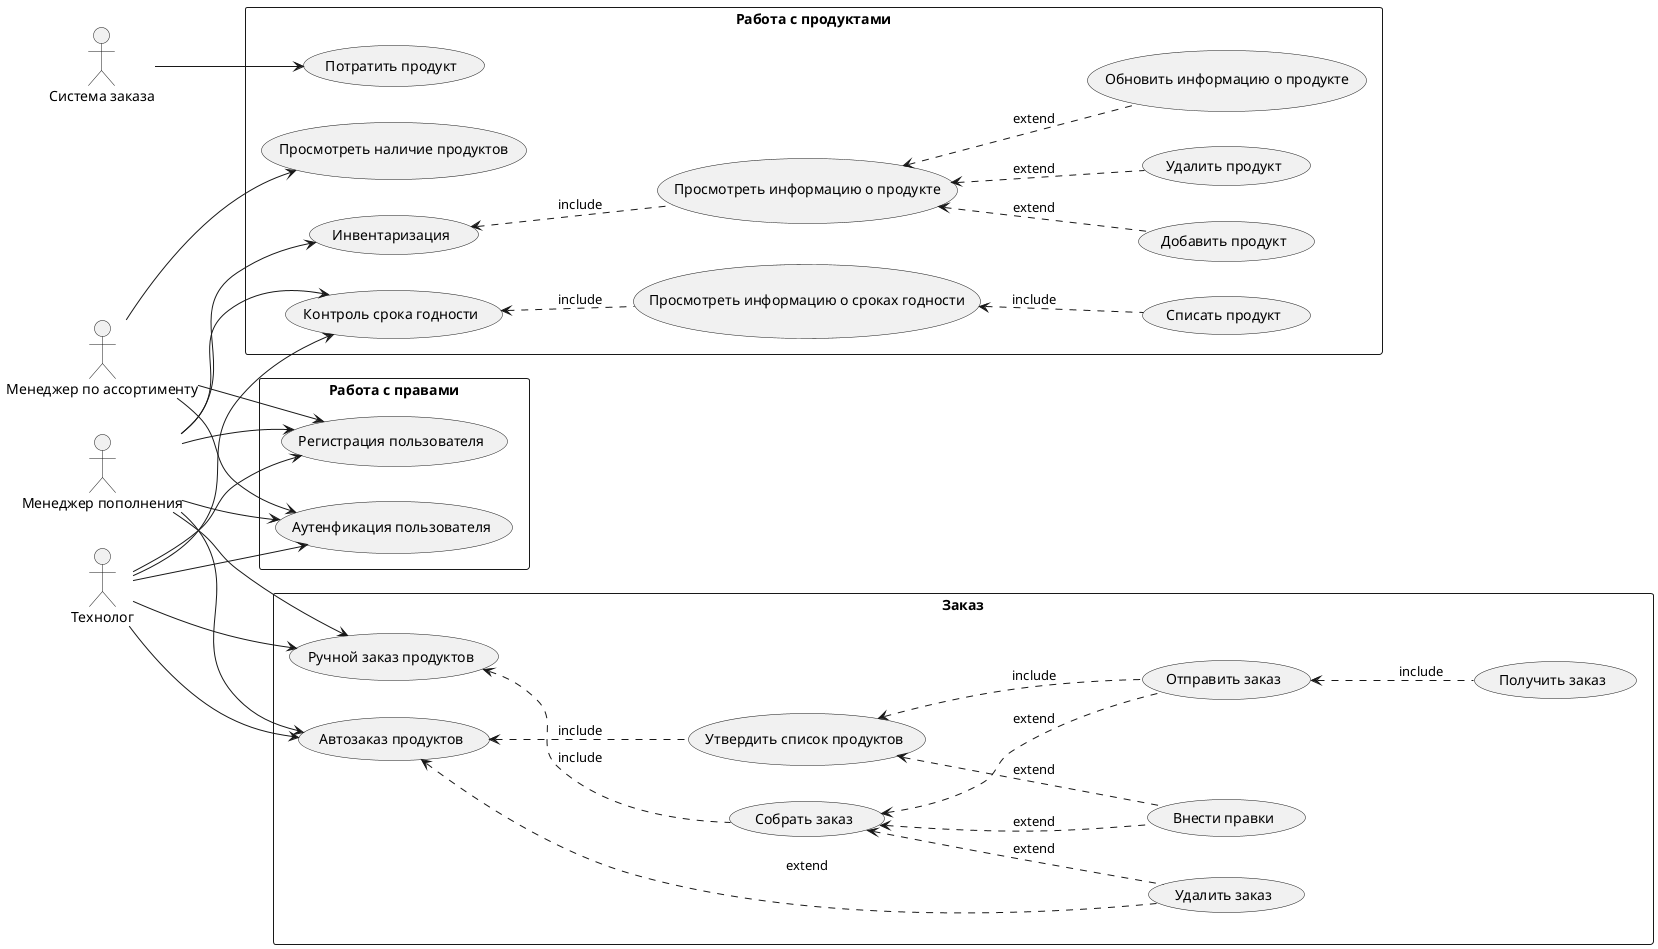 @startuml
left to right direction

actor "Менеджер по ассортименту" as MS
actor "Менеджер пополнения" as MP
actor Технолог as T
actor "Система заказа" as R
rectangle Заказ {

usecase "Автозаказ продуктов" as AP
usecase "Утвердить список продуктов" as AP0

usecase "Внести правки" as AP1
usecase "Удалить заказ" as AP2
usecase "Отправить заказ" as AP3
usecase "Получить заказ" as AP4


usecase "Ручной заказ продуктов" as RZ
usecase "Собрать заказ" as RZ1


}
rectangle "Работа с продуктами"  {
usecase "Просмотреть наличие продуктов" as PP


usecase "Контроль срока годности" as KS
usecase "Просмотреть информацию о сроках годности" as KS1
usecase "Списать продукт" as KS2
usecase "Потратить продукт" as KS3


usecase "Инвентаризация" as UC1
usecase "Добавить продукт" as UC2
usecase "Удалить продукт" as UC3
usecase "Обновить информацию о продукте" as UC4
usecase "Просмотреть информацию о продукте" as UC6
}

rectangle "Работа с правами"  {
usecase "Регистрация пользователя" as UR1
usecase "Аутенфикация пользователя" as UR2
}

MS-->PP
MS-->UR1
MS-->UR2



T-->AP
T-->RZ
T-->UR1
T-->UR2
T-->KS

MP-->AP
MP-->KS 
R-->KS3
MP-->UC1
MP-->RZ
MP-->UR1
MP-->UR2

AP<--AP0 #line.dashed; :include
AP<--AP2 #line.dashed; :extend
AP0<--AP1 #line.dashed; :extend
AP0<--AP3 #line.dashed; :include
AP3<--AP4 #line.dashed; :include


KS<--KS1#line.dashed; :include 
KS1<--KS2#line.dashed; :include


UC1<--UC6 #line.dashed; :include 
UC6<--UC4 #line.dashed; :extend
UC6<--UC2#line.dashed; :extend
UC6<--UC3#line.dashed; :extend



RZ<--RZ1 #line.dashed; :include
RZ1<--AP2 #line.dashed; :extend
RZ1<--AP1 #line.dashed; :extend
RZ1<--AP3 #line.dashed; :extend
@enduml
